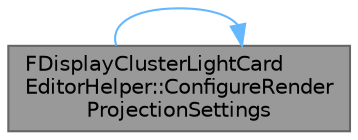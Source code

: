 digraph "FDisplayClusterLightCardEditorHelper::ConfigureRenderProjectionSettings"
{
 // INTERACTIVE_SVG=YES
 // LATEX_PDF_SIZE
  bgcolor="transparent";
  edge [fontname=Helvetica,fontsize=10,labelfontname=Helvetica,labelfontsize=10];
  node [fontname=Helvetica,fontsize=10,shape=box,height=0.2,width=0.4];
  rankdir="LR";
  Node1 [id="Node000001",label="FDisplayClusterLightCard\lEditorHelper::ConfigureRender\lProjectionSettings",height=0.2,width=0.4,color="gray40", fillcolor="grey60", style="filled", fontcolor="black",tooltip="Sets up projection-related settings of a preview render in a consistent way."];
  Node1 -> Node1 [id="edge1_Node000001_Node000001",color="steelblue1",style="solid",tooltip=" "];
}
